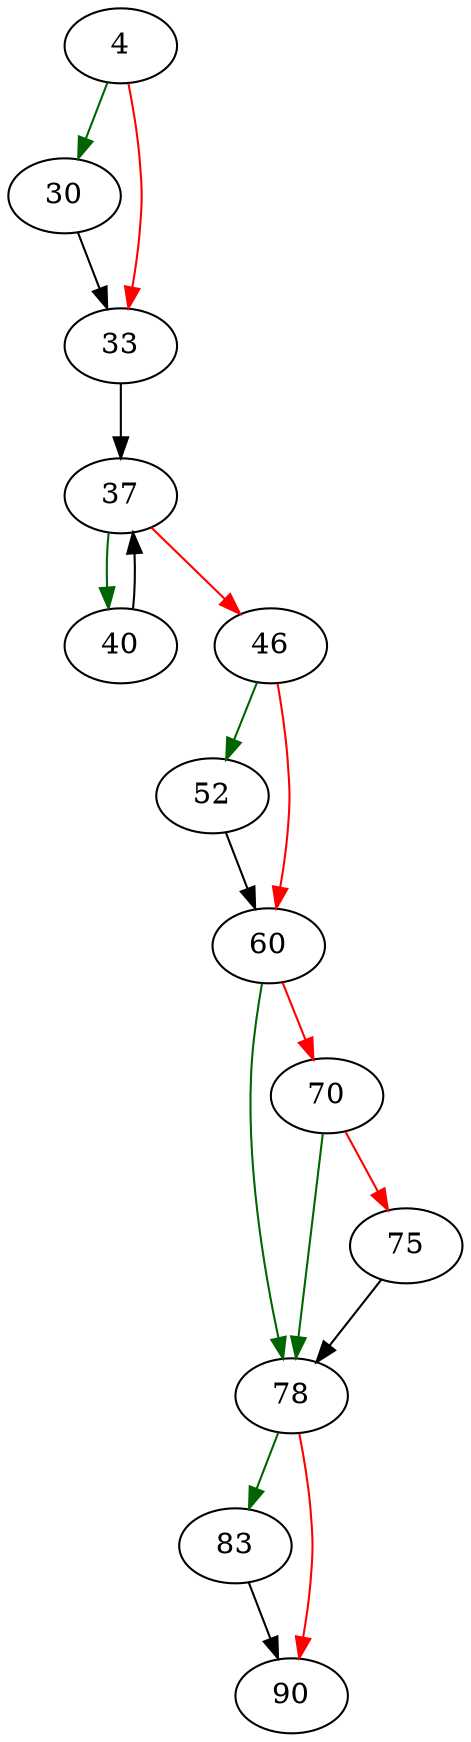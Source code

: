 strict digraph "sqlite3CodeDropTable" {
	// Node definitions.
	4 [entry=true];
	30;
	33;
	37;
	40;
	46;
	52;
	60;
	78;
	70;
	75;
	83;
	90;

	// Edge definitions.
	4 -> 30 [
		color=darkgreen
		cond=true
	];
	4 -> 33 [
		color=red
		cond=false
	];
	30 -> 33;
	33 -> 37;
	37 -> 40 [
		color=darkgreen
		cond=true
	];
	37 -> 46 [
		color=red
		cond=false
	];
	40 -> 37;
	46 -> 52 [
		color=darkgreen
		cond=true
	];
	46 -> 60 [
		color=red
		cond=false
	];
	52 -> 60;
	60 -> 78 [
		color=darkgreen
		cond=true
	];
	60 -> 70 [
		color=red
		cond=false
	];
	78 -> 83 [
		color=darkgreen
		cond=true
	];
	78 -> 90 [
		color=red
		cond=false
	];
	70 -> 78 [
		color=darkgreen
		cond=true
	];
	70 -> 75 [
		color=red
		cond=false
	];
	75 -> 78;
	83 -> 90;
}